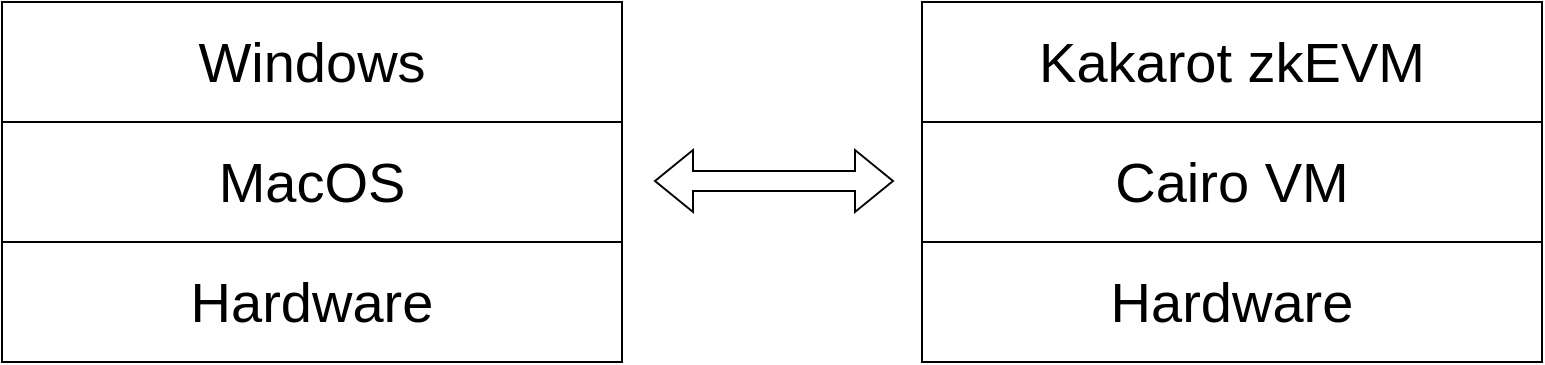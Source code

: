 <mxfile version="21.3.7" type="github">
  <diagram name="第 1 页" id="trL_U1DXa2WFd2KebFxf">
    <mxGraphModel dx="834" dy="851" grid="1" gridSize="10" guides="1" tooltips="1" connect="1" arrows="1" fold="1" page="1" pageScale="1" pageWidth="827" pageHeight="1169" math="0" shadow="0">
      <root>
        <mxCell id="0" />
        <mxCell id="1" parent="0" />
        <mxCell id="Cb4Z3w9XPMKozXseevm7-1" value="Hardware" style="rounded=0;whiteSpace=wrap;html=1;fontSize=28;" vertex="1" parent="1">
          <mxGeometry x="20" y="480" width="310" height="60" as="geometry" />
        </mxCell>
        <mxCell id="Cb4Z3w9XPMKozXseevm7-2" value="MacOS" style="rounded=0;whiteSpace=wrap;html=1;fontSize=28;" vertex="1" parent="1">
          <mxGeometry x="20" y="420" width="310" height="60" as="geometry" />
        </mxCell>
        <mxCell id="Cb4Z3w9XPMKozXseevm7-3" value="Windows" style="rounded=0;whiteSpace=wrap;html=1;fontSize=28;" vertex="1" parent="1">
          <mxGeometry x="20" y="360" width="310" height="60" as="geometry" />
        </mxCell>
        <mxCell id="Cb4Z3w9XPMKozXseevm7-4" value="Hardware" style="rounded=0;whiteSpace=wrap;html=1;fontSize=28;" vertex="1" parent="1">
          <mxGeometry x="480" y="480" width="310" height="60" as="geometry" />
        </mxCell>
        <mxCell id="Cb4Z3w9XPMKozXseevm7-5" value="Cairo VM" style="rounded=0;whiteSpace=wrap;html=1;fontSize=28;" vertex="1" parent="1">
          <mxGeometry x="480" y="420" width="310" height="60" as="geometry" />
        </mxCell>
        <mxCell id="Cb4Z3w9XPMKozXseevm7-6" value="Kakarot zkEVM" style="rounded=0;whiteSpace=wrap;html=1;fontSize=28;" vertex="1" parent="1">
          <mxGeometry x="480" y="360" width="310" height="60" as="geometry" />
        </mxCell>
        <mxCell id="Cb4Z3w9XPMKozXseevm7-8" value="" style="shape=flexArrow;endArrow=classic;startArrow=classic;html=1;rounded=0;" edge="1" parent="1">
          <mxGeometry width="100" height="100" relative="1" as="geometry">
            <mxPoint x="346" y="449.5" as="sourcePoint" />
            <mxPoint x="466" y="449.5" as="targetPoint" />
          </mxGeometry>
        </mxCell>
      </root>
    </mxGraphModel>
  </diagram>
</mxfile>
